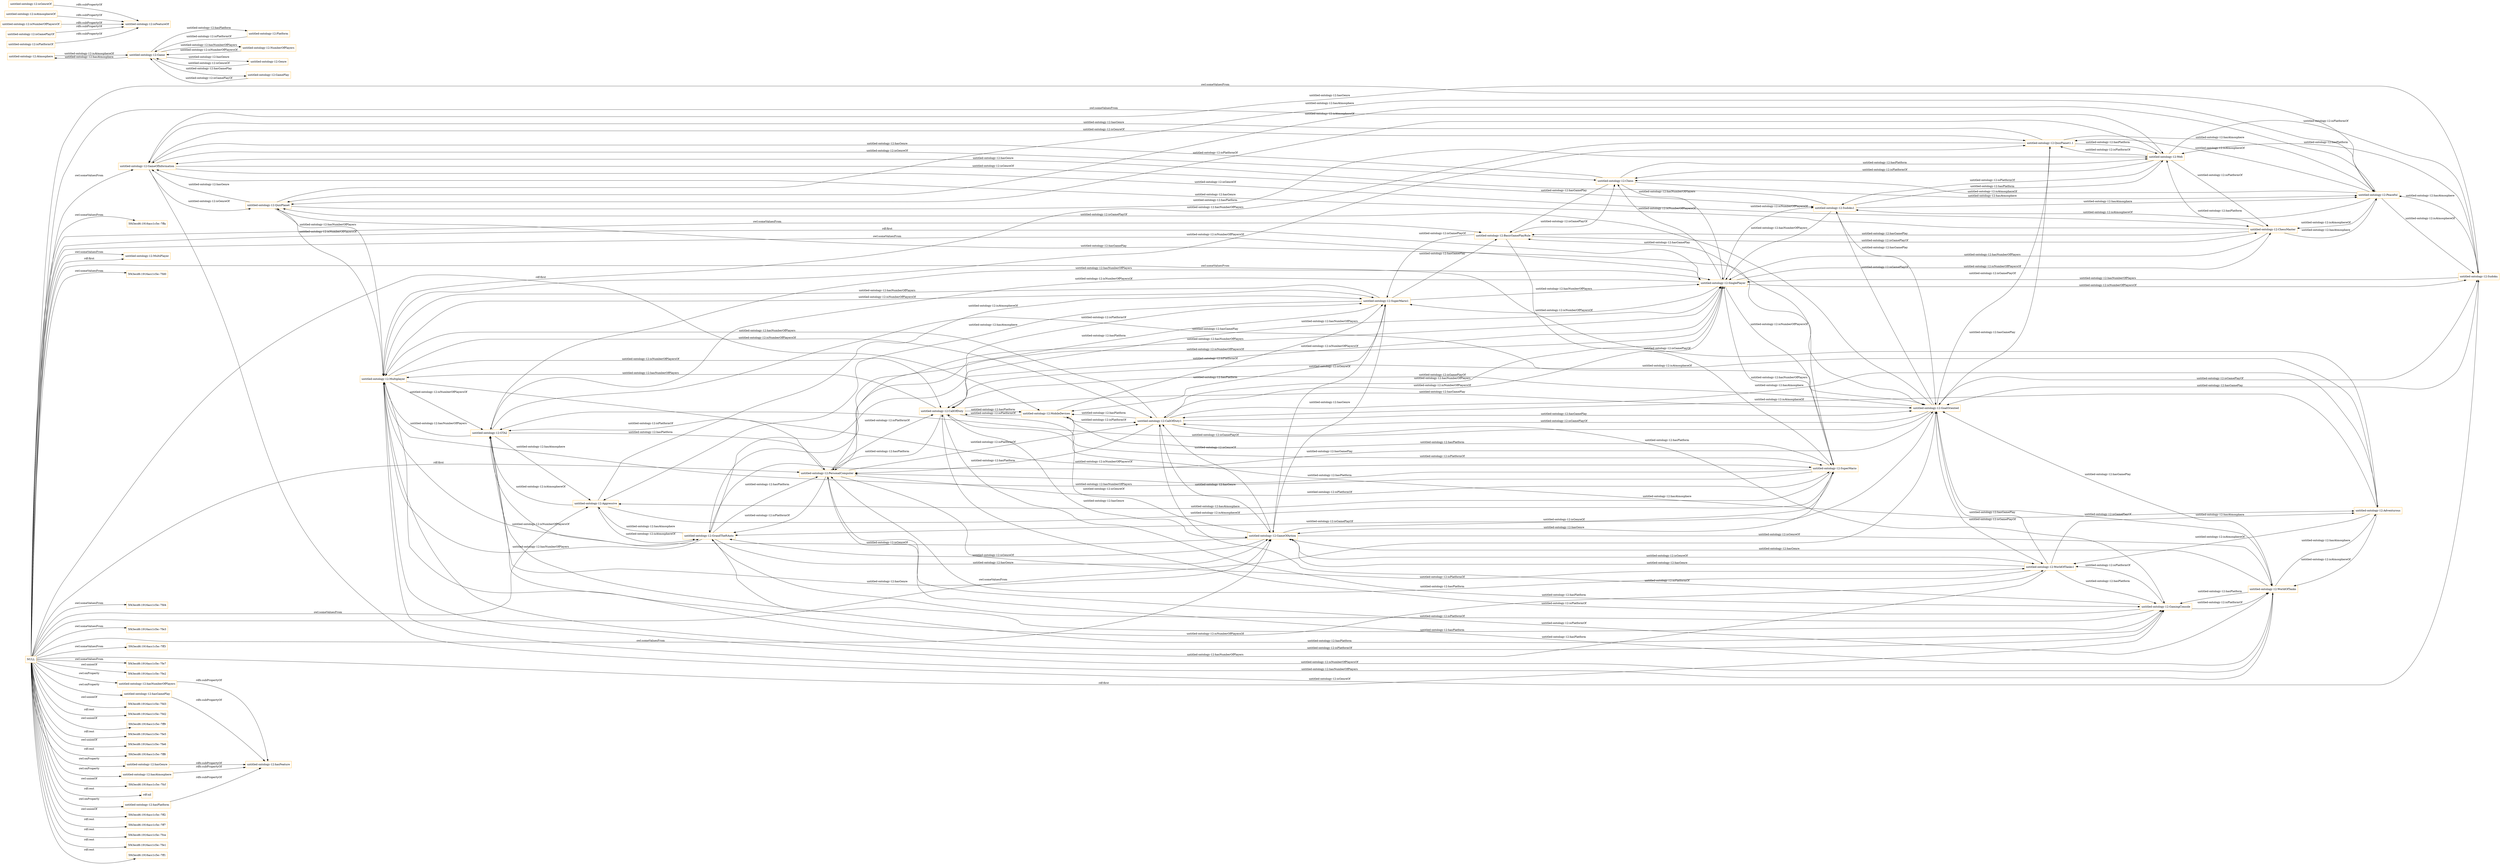 digraph ar2dtool_diagram { 
rankdir=LR;
size="1501"
node [shape = rectangle, color="orange"]; "untitled-ontology-12:GameOfInformation" "untitled-ontology-12:Peaceful" "untitled-ontology-12:Atmosphere" "untitled-ontology-12:BasicGamePlayRule" "5f43ecd6:1916acc1c5e:-7ffa" "untitled-ontology-12:Platform" "untitled-ontology-12:QuizPlanet" "untitled-ontology-12:Web" "untitled-ontology-12:NumberOfPlayers" "untitled-ontology-12:MobileDevices" "untitled-ontology-12:Genre" "untitled-ontology-12:Aggressive" "untitled-ontology-12:Game" "untitled-ontology-12:GamePlay" "untitled-ontology-12:MultiPlayer" "untitled-ontology-12:CallOfDuty" "untitled-ontology-12:Sudoku" "untitled-ontology-12:Chess" "untitled-ontology-12:GoalOriented" "5f43ecd6:1916acc1c5e:-7fd0" "untitled-ontology-12:GrandTheftAuto" "untitled-ontology-12:Adventurous" "untitled-ontology-12:GamingConsole" "5f43ecd6:1916acc1c5e:-7fd4" "untitled-ontology-12:SinglePlayer" "5f43ecd6:1916acc1c5e:-7fe3" "untitled-ontology-12:GameOfAction" "5f43ecd6:1916acc1c5e:-7ff3" "untitled-ontology-12:PersonalComputer" "untitled-ontology-12:WorldOfTanks" "untitled-ontology-12:SuperMario" "5f43ecd6:1916acc1c5e:-7fe7" ; /*classes style*/
	"NULL" -> "5f43ecd6:1916acc1c5e:-7fe2" [ label = "owl:unionOf" ];
	"NULL" -> "untitled-ontology-12:hasPlatform" [ label = "owl:onProperty" ];
	"NULL" -> "untitled-ontology-12:Adventurous" [ label = "owl:someValuesFrom" ];
	"NULL" -> "5f43ecd6:1916acc1c5e:-7ffa" [ label = "owl:someValuesFrom" ];
	"NULL" -> "untitled-ontology-12:Peaceful" [ label = "owl:someValuesFrom" ];
	"NULL" -> "untitled-ontology-12:MultiPlayer" [ label = "owl:someValuesFrom" ];
	"NULL" -> "untitled-ontology-12:Web" [ label = "owl:someValuesFrom" ];
	"NULL" -> "untitled-ontology-12:MultiPlayer" [ label = "rdf:first" ];
	"NULL" -> "untitled-ontology-12:hasNumberOfPlayers" [ label = "owl:onProperty" ];
	"NULL" -> "5f43ecd6:1916acc1c5e:-7fd3" [ label = "owl:unionOf" ];
	"NULL" -> "untitled-ontology-12:GameOfInformation" [ label = "owl:someValuesFrom" ];
	"NULL" -> "5f43ecd6:1916acc1c5e:-7fd2" [ label = "rdf:rest" ];
	"NULL" -> "5f43ecd6:1916acc1c5e:-7ff9" [ label = "owl:unionOf" ];
	"NULL" -> "5f43ecd6:1916acc1c5e:-7fe5" [ label = "rdf:rest" ];
	"NULL" -> "5f43ecd6:1916acc1c5e:-7fe6" [ label = "owl:unionOf" ];
	"NULL" -> "untitled-ontology-12:Aggressive" [ label = "owl:someValuesFrom" ];
	"NULL" -> "5f43ecd6:1916acc1c5e:-7ff8" [ label = "rdf:rest" ];
	"NULL" -> "untitled-ontology-12:MobileDevices" [ label = "rdf:first" ];
	"NULL" -> "untitled-ontology-12:BasicGamePlayRule" [ label = "owl:someValuesFrom" ];
	"NULL" -> "untitled-ontology-12:hasGamePlay" [ label = "owl:onProperty" ];
	"NULL" -> "untitled-ontology-12:hasGenre" [ label = "owl:onProperty" ];
	"NULL" -> "5f43ecd6:1916acc1c5e:-7fcf" [ label = "owl:unionOf" ];
	"NULL" -> "rdf:nil" [ label = "rdf:rest" ];
	"NULL" -> "untitled-ontology-12:SinglePlayer" [ label = "owl:someValuesFrom" ];
	"NULL" -> "untitled-ontology-12:GoalOriented" [ label = "owl:someValuesFrom" ];
	"NULL" -> "untitled-ontology-12:GameOfAction" [ label = "owl:someValuesFrom" ];
	"NULL" -> "untitled-ontology-12:hasAtmosphere" [ label = "owl:onProperty" ];
	"NULL" -> "5f43ecd6:1916acc1c5e:-7ff3" [ label = "owl:someValuesFrom" ];
	"NULL" -> "untitled-ontology-12:GamingConsole" [ label = "rdf:first" ];
	"NULL" -> "5f43ecd6:1916acc1c5e:-7fd0" [ label = "owl:someValuesFrom" ];
	"NULL" -> "5f43ecd6:1916acc1c5e:-7ff2" [ label = "owl:unionOf" ];
	"NULL" -> "5f43ecd6:1916acc1c5e:-7fe3" [ label = "owl:someValuesFrom" ];
	"NULL" -> "untitled-ontology-12:PersonalComputer" [ label = "rdf:first" ];
	"NULL" -> "5f43ecd6:1916acc1c5e:-7ff7" [ label = "rdf:rest" ];
	"NULL" -> "5f43ecd6:1916acc1c5e:-7fce" [ label = "rdf:rest" ];
	"NULL" -> "5f43ecd6:1916acc1c5e:-7fe1" [ label = "rdf:rest" ];
	"NULL" -> "5f43ecd6:1916acc1c5e:-7fd4" [ label = "owl:someValuesFrom" ];
	"NULL" -> "5f43ecd6:1916acc1c5e:-7ff1" [ label = "rdf:rest" ];
	"NULL" -> "untitled-ontology-12:SinglePlayer" [ label = "rdf:first" ];
	"NULL" -> "5f43ecd6:1916acc1c5e:-7fe7" [ label = "owl:someValuesFrom" ];
	"untitled-ontology-12:Multiplayer" -> "untitled-ontology-12:SuperMario" [ label = "untitled-ontology-12:isNumberOfPlayersOf" ];
	"untitled-ontology-12:Multiplayer" -> "untitled-ontology-12:WorldOfTanks1" [ label = "untitled-ontology-12:isNumberOfPlayersOf" ];
	"untitled-ontology-12:Multiplayer" -> "untitled-ontology-12:WorldOfTanks" [ label = "untitled-ontology-12:isNumberOfPlayersOf" ];
	"untitled-ontology-12:Multiplayer" -> "untitled-ontology-12:SuperMario1" [ label = "untitled-ontology-12:isNumberOfPlayersOf" ];
	"untitled-ontology-12:Multiplayer" -> "untitled-ontology-12:QuizPlanet1.1" [ label = "untitled-ontology-12:isNumberOfPlayersOf" ];
	"untitled-ontology-12:Multiplayer" -> "untitled-ontology-12:GrandTheftAuto" [ label = "untitled-ontology-12:isNumberOfPlayersOf" ];
	"untitled-ontology-12:Multiplayer" -> "untitled-ontology-12:CallOfDuty1" [ label = "untitled-ontology-12:isNumberOfPlayersOf" ];
	"untitled-ontology-12:Multiplayer" -> "untitled-ontology-12:GTA2" [ label = "untitled-ontology-12:isNumberOfPlayersOf" ];
	"untitled-ontology-12:Multiplayer" -> "untitled-ontology-12:QuizPlanet" [ label = "untitled-ontology-12:isNumberOfPlayersOf" ];
	"untitled-ontology-12:Multiplayer" -> "untitled-ontology-12:CallOfDuty" [ label = "untitled-ontology-12:isNumberOfPlayersOf" ];
	"untitled-ontology-12:Adventurous" -> "untitled-ontology-12:WorldOfTanks1" [ label = "untitled-ontology-12:isAtmosphereOf" ];
	"untitled-ontology-12:Adventurous" -> "untitled-ontology-12:WorldOfTanks" [ label = "untitled-ontology-12:isAtmosphereOf" ];
	"untitled-ontology-12:Adventurous" -> "untitled-ontology-12:CallOfDuty1" [ label = "untitled-ontology-12:isAtmosphereOf" ];
	"untitled-ontology-12:Adventurous" -> "untitled-ontology-12:CallOfDuty" [ label = "untitled-ontology-12:isAtmosphereOf" ];
	"untitled-ontology-12:GTA2" -> "untitled-ontology-12:Multiplayer" [ label = "untitled-ontology-12:hasNumberOfPlayers" ];
	"untitled-ontology-12:GTA2" -> "untitled-ontology-12:GoalOriented" [ label = "untitled-ontology-12:hasGamePlay" ];
	"untitled-ontology-12:GTA2" -> "untitled-ontology-12:Aggressive" [ label = "untitled-ontology-12:hasAtmosphere" ];
	"untitled-ontology-12:GTA2" -> "untitled-ontology-12:PersonalComputer" [ label = "untitled-ontology-12:hasPlatform" ];
	"untitled-ontology-12:GTA2" -> "untitled-ontology-12:SinglePlayer" [ label = "untitled-ontology-12:hasNumberOfPlayers" ];
	"untitled-ontology-12:GTA2" -> "untitled-ontology-12:GamingConsole" [ label = "untitled-ontology-12:hasPlatform" ];
	"untitled-ontology-12:GTA2" -> "untitled-ontology-12:GameOfAction" [ label = "untitled-ontology-12:hasGenre" ];
	"untitled-ontology-12:Peaceful" -> "untitled-ontology-12:ChessMaster" [ label = "untitled-ontology-12:isAtmosphereOf" ];
	"untitled-ontology-12:Peaceful" -> "untitled-ontology-12:QuizPlanet1.1" [ label = "untitled-ontology-12:isAtmosphereOf" ];
	"untitled-ontology-12:Peaceful" -> "untitled-ontology-12:Chess" [ label = "untitled-ontology-12:isAtmosphereOf" ];
	"untitled-ontology-12:Peaceful" -> "untitled-ontology-12:QuizPlanet" [ label = "untitled-ontology-12:isAtmosphereOf" ];
	"untitled-ontology-12:Peaceful" -> "untitled-ontology-12:Sudoku" [ label = "untitled-ontology-12:isAtmosphereOf" ];
	"untitled-ontology-12:Peaceful" -> "untitled-ontology-12:Sudoku1" [ label = "untitled-ontology-12:isAtmosphereOf" ];
	"untitled-ontology-12:GoalOriented" -> "untitled-ontology-12:QuizPlanet" [ label = "untitled-ontology-12:isGamePlayOf" ];
	"untitled-ontology-12:GoalOriented" -> "untitled-ontology-12:Sudoku" [ label = "untitled-ontology-12:isGamePlayOf" ];
	"untitled-ontology-12:GoalOriented" -> "untitled-ontology-12:Sudoku1" [ label = "untitled-ontology-12:isGamePlayOf" ];
	"untitled-ontology-12:GoalOriented" -> "untitled-ontology-12:CallOfDuty" [ label = "untitled-ontology-12:isGamePlayOf" ];
	"untitled-ontology-12:GoalOriented" -> "untitled-ontology-12:CallOfDuty1" [ label = "untitled-ontology-12:isGamePlayOf" ];
	"untitled-ontology-12:GoalOriented" -> "untitled-ontology-12:WorldOfTanks1" [ label = "untitled-ontology-12:isGamePlayOf" ];
	"untitled-ontology-12:GoalOriented" -> "untitled-ontology-12:QuizPlanet1.1" [ label = "untitled-ontology-12:isGamePlayOf" ];
	"untitled-ontology-12:GoalOriented" -> "untitled-ontology-12:GTA2" [ label = "untitled-ontology-12:isGamePlayOf" ];
	"untitled-ontology-12:GoalOriented" -> "untitled-ontology-12:GrandTheftAuto" [ label = "untitled-ontology-12:isGamePlayOf" ];
	"untitled-ontology-12:GoalOriented" -> "untitled-ontology-12:WorldOfTanks" [ label = "untitled-ontology-12:isGamePlayOf" ];
	"untitled-ontology-12:CallOfDuty1" -> "untitled-ontology-12:Adventurous" [ label = "untitled-ontology-12:hasAtmosphere" ];
	"untitled-ontology-12:CallOfDuty1" -> "untitled-ontology-12:SinglePlayer" [ label = "untitled-ontology-12:hasNumberOfPlayers" ];
	"untitled-ontology-12:CallOfDuty1" -> "untitled-ontology-12:GameOfAction" [ label = "untitled-ontology-12:hasGenre" ];
	"untitled-ontology-12:CallOfDuty1" -> "untitled-ontology-12:GoalOriented" [ label = "untitled-ontology-12:hasGamePlay" ];
	"untitled-ontology-12:CallOfDuty1" -> "untitled-ontology-12:GamingConsole" [ label = "untitled-ontology-12:hasPlatform" ];
	"untitled-ontology-12:CallOfDuty1" -> "untitled-ontology-12:PersonalComputer" [ label = "untitled-ontology-12:hasPlatform" ];
	"untitled-ontology-12:CallOfDuty1" -> "untitled-ontology-12:Multiplayer" [ label = "untitled-ontology-12:hasNumberOfPlayers" ];
	"untitled-ontology-12:CallOfDuty1" -> "untitled-ontology-12:MobileDevices" [ label = "untitled-ontology-12:hasPlatform" ];
	"untitled-ontology-12:SinglePlayer" -> "untitled-ontology-12:SuperMario" [ label = "untitled-ontology-12:isNumberOfPlayersOf" ];
	"untitled-ontology-12:SinglePlayer" -> "untitled-ontology-12:CallOfDuty" [ label = "untitled-ontology-12:isNumberOfPlayersOf" ];
	"untitled-ontology-12:SinglePlayer" -> "untitled-ontology-12:Chess" [ label = "untitled-ontology-12:isNumberOfPlayersOf" ];
	"untitled-ontology-12:SinglePlayer" -> "untitled-ontology-12:SuperMario1" [ label = "untitled-ontology-12:isNumberOfPlayersOf" ];
	"untitled-ontology-12:SinglePlayer" -> "untitled-ontology-12:CallOfDuty1" [ label = "untitled-ontology-12:isNumberOfPlayersOf" ];
	"untitled-ontology-12:SinglePlayer" -> "untitled-ontology-12:GTA2" [ label = "untitled-ontology-12:isNumberOfPlayersOf" ];
	"untitled-ontology-12:SinglePlayer" -> "untitled-ontology-12:GrandTheftAuto" [ label = "untitled-ontology-12:isNumberOfPlayersOf" ];
	"untitled-ontology-12:SinglePlayer" -> "untitled-ontology-12:Sudoku1" [ label = "untitled-ontology-12:isNumberOfPlayersOf" ];
	"untitled-ontology-12:SinglePlayer" -> "untitled-ontology-12:ChessMaster" [ label = "untitled-ontology-12:isNumberOfPlayersOf" ];
	"untitled-ontology-12:SinglePlayer" -> "untitled-ontology-12:Sudoku" [ label = "untitled-ontology-12:isNumberOfPlayersOf" ];
	"untitled-ontology-12:QuizPlanet1.1" -> "untitled-ontology-12:Web" [ label = "untitled-ontology-12:hasPlatform" ];
	"untitled-ontology-12:QuizPlanet1.1" -> "untitled-ontology-12:Peaceful" [ label = "untitled-ontology-12:hasAtmosphere" ];
	"untitled-ontology-12:QuizPlanet1.1" -> "untitled-ontology-12:Multiplayer" [ label = "untitled-ontology-12:hasNumberOfPlayers" ];
	"untitled-ontology-12:QuizPlanet1.1" -> "untitled-ontology-12:GoalOriented" [ label = "untitled-ontology-12:hasGamePlay" ];
	"untitled-ontology-12:QuizPlanet1.1" -> "untitled-ontology-12:GameOfInformation" [ label = "untitled-ontology-12:hasGenre" ];
	"untitled-ontology-12:Aggressive" -> "untitled-ontology-12:SuperMario1" [ label = "untitled-ontology-12:isAtmosphereOf" ];
	"untitled-ontology-12:Aggressive" -> "untitled-ontology-12:SuperMario" [ label = "untitled-ontology-12:isAtmosphereOf" ];
	"untitled-ontology-12:Aggressive" -> "untitled-ontology-12:GrandTheftAuto" [ label = "untitled-ontology-12:isAtmosphereOf" ];
	"untitled-ontology-12:Aggressive" -> "untitled-ontology-12:GTA2" [ label = "untitled-ontology-12:isAtmosphereOf" ];
	"untitled-ontology-12:isGenreOf" -> "untitled-ontology-12:isFeatureOf" [ label = "rdfs:subPropertyOf" ];
	"untitled-ontology-12:Chess" -> "untitled-ontology-12:SinglePlayer" [ label = "untitled-ontology-12:hasNumberOfPlayers" ];
	"untitled-ontology-12:Chess" -> "untitled-ontology-12:Web" [ label = "untitled-ontology-12:hasPlatform" ];
	"untitled-ontology-12:Chess" -> "untitled-ontology-12:BasicGamePlayRule" [ label = "untitled-ontology-12:hasGamePlay" ];
	"untitled-ontology-12:Chess" -> "untitled-ontology-12:GameOfInformation" [ label = "untitled-ontology-12:hasGenre" ];
	"untitled-ontology-12:Chess" -> "untitled-ontology-12:Peaceful" [ label = "untitled-ontology-12:hasAtmosphere" ];
	"untitled-ontology-12:SuperMario1" -> "untitled-ontology-12:BasicGamePlayRule" [ label = "untitled-ontology-12:hasGamePlay" ];
	"untitled-ontology-12:SuperMario1" -> "untitled-ontology-12:Multiplayer" [ label = "untitled-ontology-12:hasNumberOfPlayers" ];
	"untitled-ontology-12:SuperMario1" -> "untitled-ontology-12:SinglePlayer" [ label = "untitled-ontology-12:hasNumberOfPlayers" ];
	"untitled-ontology-12:SuperMario1" -> "untitled-ontology-12:PersonalComputer" [ label = "untitled-ontology-12:hasPlatform" ];
	"untitled-ontology-12:SuperMario1" -> "untitled-ontology-12:Aggressive" [ label = "untitled-ontology-12:hasAtmosphere" ];
	"untitled-ontology-12:SuperMario1" -> "untitled-ontology-12:MobileDevices" [ label = "untitled-ontology-12:hasPlatform" ];
	"untitled-ontology-12:SuperMario1" -> "untitled-ontology-12:GameOfAction" [ label = "untitled-ontology-12:hasGenre" ];
	"untitled-ontology-12:QuizPlanet" -> "untitled-ontology-12:Multiplayer" [ label = "untitled-ontology-12:hasNumberOfPlayers" ];
	"untitled-ontology-12:QuizPlanet" -> "untitled-ontology-12:Web" [ label = "untitled-ontology-12:hasPlatform" ];
	"untitled-ontology-12:QuizPlanet" -> "untitled-ontology-12:GoalOriented" [ label = "untitled-ontology-12:hasGamePlay" ];
	"untitled-ontology-12:QuizPlanet" -> "untitled-ontology-12:GameOfInformation" [ label = "untitled-ontology-12:hasGenre" ];
	"untitled-ontology-12:QuizPlanet" -> "untitled-ontology-12:Peaceful" [ label = "untitled-ontology-12:hasAtmosphere" ];
	"untitled-ontology-12:hasPlatform" -> "untitled-ontology-12:hasFeature" [ label = "rdfs:subPropertyOf" ];
	"untitled-ontology-12:SuperMario" -> "untitled-ontology-12:GameOfAction" [ label = "untitled-ontology-12:hasGenre" ];
	"untitled-ontology-12:SuperMario" -> "untitled-ontology-12:BasicGamePlayRule" [ label = "untitled-ontology-12:hasGamePlay" ];
	"untitled-ontology-12:SuperMario" -> "untitled-ontology-12:SinglePlayer" [ label = "untitled-ontology-12:hasNumberOfPlayers" ];
	"untitled-ontology-12:SuperMario" -> "untitled-ontology-12:Multiplayer" [ label = "untitled-ontology-12:hasNumberOfPlayers" ];
	"untitled-ontology-12:SuperMario" -> "untitled-ontology-12:MobileDevices" [ label = "untitled-ontology-12:hasPlatform" ];
	"untitled-ontology-12:SuperMario" -> "untitled-ontology-12:PersonalComputer" [ label = "untitled-ontology-12:hasPlatform" ];
	"untitled-ontology-12:SuperMario" -> "untitled-ontology-12:Aggressive" [ label = "untitled-ontology-12:hasAtmosphere" ];
	"untitled-ontology-12:Sudoku1" -> "untitled-ontology-12:Web" [ label = "untitled-ontology-12:hasPlatform" ];
	"untitled-ontology-12:Sudoku1" -> "untitled-ontology-12:SinglePlayer" [ label = "untitled-ontology-12:hasNumberOfPlayers" ];
	"untitled-ontology-12:Sudoku1" -> "untitled-ontology-12:Peaceful" [ label = "untitled-ontology-12:hasAtmosphere" ];
	"untitled-ontology-12:Sudoku1" -> "untitled-ontology-12:GoalOriented" [ label = "untitled-ontology-12:hasGamePlay" ];
	"untitled-ontology-12:Sudoku1" -> "untitled-ontology-12:GameOfInformation" [ label = "untitled-ontology-12:hasGenre" ];
	"untitled-ontology-12:MobileDevices" -> "untitled-ontology-12:SuperMario1" [ label = "untitled-ontology-12:isPlatformOf" ];
	"untitled-ontology-12:MobileDevices" -> "untitled-ontology-12:SuperMario" [ label = "untitled-ontology-12:isPlatformOf" ];
	"untitled-ontology-12:MobileDevices" -> "untitled-ontology-12:CallOfDuty1" [ label = "untitled-ontology-12:isPlatformOf" ];
	"untitled-ontology-12:MobileDevices" -> "untitled-ontology-12:CallOfDuty" [ label = "untitled-ontology-12:isPlatformOf" ];
	"untitled-ontology-12:GameOfAction" -> "untitled-ontology-12:GTA2" [ label = "untitled-ontology-12:isGenreOf" ];
	"untitled-ontology-12:GameOfAction" -> "untitled-ontology-12:CallOfDuty" [ label = "untitled-ontology-12:isGenreOf" ];
	"untitled-ontology-12:GameOfAction" -> "untitled-ontology-12:SuperMario1" [ label = "untitled-ontology-12:isGenreOf" ];
	"untitled-ontology-12:GameOfAction" -> "untitled-ontology-12:CallOfDuty1" [ label = "untitled-ontology-12:isGenreOf" ];
	"untitled-ontology-12:GameOfAction" -> "untitled-ontology-12:WorldOfTanks" [ label = "untitled-ontology-12:isGenreOf" ];
	"untitled-ontology-12:GameOfAction" -> "untitled-ontology-12:SuperMario" [ label = "untitled-ontology-12:isGenreOf" ];
	"untitled-ontology-12:GameOfAction" -> "untitled-ontology-12:WorldOfTanks1" [ label = "untitled-ontology-12:isGenreOf" ];
	"untitled-ontology-12:GameOfAction" -> "untitled-ontology-12:GrandTheftAuto" [ label = "untitled-ontology-12:isGenreOf" ];
	"untitled-ontology-12:isAtmosphereOf" -> "untitled-ontology-12:isFeatureOf" [ label = "rdfs:subPropertyOf" ];
	"untitled-ontology-12:ChessMaster" -> "untitled-ontology-12:Web" [ label = "untitled-ontology-12:hasPlatform" ];
	"untitled-ontology-12:ChessMaster" -> "untitled-ontology-12:SinglePlayer" [ label = "untitled-ontology-12:hasNumberOfPlayers" ];
	"untitled-ontology-12:ChessMaster" -> "untitled-ontology-12:Peaceful" [ label = "untitled-ontology-12:hasAtmosphere" ];
	"untitled-ontology-12:ChessMaster" -> "untitled-ontology-12:GameOfInformation" [ label = "untitled-ontology-12:hasGenre" ];
	"untitled-ontology-12:ChessMaster" -> "untitled-ontology-12:BasicGamePlayRule" [ label = "untitled-ontology-12:hasGamePlay" ];
	"untitled-ontology-12:CallOfDuty" -> "untitled-ontology-12:GamingConsole" [ label = "untitled-ontology-12:hasPlatform" ];
	"untitled-ontology-12:CallOfDuty" -> "untitled-ontology-12:SinglePlayer" [ label = "untitled-ontology-12:hasNumberOfPlayers" ];
	"untitled-ontology-12:CallOfDuty" -> "untitled-ontology-12:Multiplayer" [ label = "untitled-ontology-12:hasNumberOfPlayers" ];
	"untitled-ontology-12:CallOfDuty" -> "untitled-ontology-12:Adventurous" [ label = "untitled-ontology-12:hasAtmosphere" ];
	"untitled-ontology-12:CallOfDuty" -> "untitled-ontology-12:PersonalComputer" [ label = "untitled-ontology-12:hasPlatform" ];
	"untitled-ontology-12:CallOfDuty" -> "untitled-ontology-12:GameOfAction" [ label = "untitled-ontology-12:hasGenre" ];
	"untitled-ontology-12:CallOfDuty" -> "untitled-ontology-12:GoalOriented" [ label = "untitled-ontology-12:hasGamePlay" ];
	"untitled-ontology-12:CallOfDuty" -> "untitled-ontology-12:MobileDevices" [ label = "untitled-ontology-12:hasPlatform" ];
	"untitled-ontology-12:hasNumberOfPlayers" -> "untitled-ontology-12:hasFeature" [ label = "rdfs:subPropertyOf" ];
	"untitled-ontology-12:Sudoku" -> "untitled-ontology-12:Web" [ label = "untitled-ontology-12:hasPlatform" ];
	"untitled-ontology-12:Sudoku" -> "untitled-ontology-12:GoalOriented" [ label = "untitled-ontology-12:hasGamePlay" ];
	"untitled-ontology-12:Sudoku" -> "untitled-ontology-12:SinglePlayer" [ label = "untitled-ontology-12:hasNumberOfPlayers" ];
	"untitled-ontology-12:Sudoku" -> "untitled-ontology-12:Peaceful" [ label = "untitled-ontology-12:hasAtmosphere" ];
	"untitled-ontology-12:Sudoku" -> "untitled-ontology-12:GameOfInformation" [ label = "untitled-ontology-12:hasGenre" ];
	"untitled-ontology-12:hasGenre" -> "untitled-ontology-12:hasFeature" [ label = "rdfs:subPropertyOf" ];
	"untitled-ontology-12:WorldOfTanks" -> "untitled-ontology-12:Multiplayer" [ label = "untitled-ontology-12:hasNumberOfPlayers" ];
	"untitled-ontology-12:WorldOfTanks" -> "untitled-ontology-12:GoalOriented" [ label = "untitled-ontology-12:hasGamePlay" ];
	"untitled-ontology-12:WorldOfTanks" -> "untitled-ontology-12:PersonalComputer" [ label = "untitled-ontology-12:hasPlatform" ];
	"untitled-ontology-12:WorldOfTanks" -> "untitled-ontology-12:Adventurous" [ label = "untitled-ontology-12:hasAtmosphere" ];
	"untitled-ontology-12:WorldOfTanks" -> "untitled-ontology-12:GameOfAction" [ label = "untitled-ontology-12:hasGenre" ];
	"untitled-ontology-12:WorldOfTanks" -> "untitled-ontology-12:GamingConsole" [ label = "untitled-ontology-12:hasPlatform" ];
	"untitled-ontology-12:GrandTheftAuto" -> "untitled-ontology-12:GameOfAction" [ label = "untitled-ontology-12:hasGenre" ];
	"untitled-ontology-12:GrandTheftAuto" -> "untitled-ontology-12:GoalOriented" [ label = "untitled-ontology-12:hasGamePlay" ];
	"untitled-ontology-12:GrandTheftAuto" -> "untitled-ontology-12:GamingConsole" [ label = "untitled-ontology-12:hasPlatform" ];
	"untitled-ontology-12:GrandTheftAuto" -> "untitled-ontology-12:Multiplayer" [ label = "untitled-ontology-12:hasNumberOfPlayers" ];
	"untitled-ontology-12:GrandTheftAuto" -> "untitled-ontology-12:PersonalComputer" [ label = "untitled-ontology-12:hasPlatform" ];
	"untitled-ontology-12:GrandTheftAuto" -> "untitled-ontology-12:SinglePlayer" [ label = "untitled-ontology-12:hasNumberOfPlayers" ];
	"untitled-ontology-12:GrandTheftAuto" -> "untitled-ontology-12:Aggressive" [ label = "untitled-ontology-12:hasAtmosphere" ];
	"untitled-ontology-12:hasAtmosphere" -> "untitled-ontology-12:hasFeature" [ label = "rdfs:subPropertyOf" ];
	"untitled-ontology-12:isNumberOfPlayersOf" -> "untitled-ontology-12:isFeatureOf" [ label = "rdfs:subPropertyOf" ];
	"untitled-ontology-12:Web" -> "untitled-ontology-12:ChessMaster" [ label = "untitled-ontology-12:isPlatformOf" ];
	"untitled-ontology-12:Web" -> "untitled-ontology-12:Sudoku1" [ label = "untitled-ontology-12:isPlatformOf" ];
	"untitled-ontology-12:Web" -> "untitled-ontology-12:Sudoku" [ label = "untitled-ontology-12:isPlatformOf" ];
	"untitled-ontology-12:Web" -> "untitled-ontology-12:QuizPlanet" [ label = "untitled-ontology-12:isPlatformOf" ];
	"untitled-ontology-12:Web" -> "untitled-ontology-12:Chess" [ label = "untitled-ontology-12:isPlatformOf" ];
	"untitled-ontology-12:Web" -> "untitled-ontology-12:QuizPlanet1.1" [ label = "untitled-ontology-12:isPlatformOf" ];
	"untitled-ontology-12:isGamePlayOf" -> "untitled-ontology-12:isFeatureOf" [ label = "rdfs:subPropertyOf" ];
	"untitled-ontology-12:PersonalComputer" -> "untitled-ontology-12:WorldOfTanks" [ label = "untitled-ontology-12:isPlatformOf" ];
	"untitled-ontology-12:PersonalComputer" -> "untitled-ontology-12:GTA2" [ label = "untitled-ontology-12:isPlatformOf" ];
	"untitled-ontology-12:PersonalComputer" -> "untitled-ontology-12:GrandTheftAuto" [ label = "untitled-ontology-12:isPlatformOf" ];
	"untitled-ontology-12:PersonalComputer" -> "untitled-ontology-12:CallOfDuty1" [ label = "untitled-ontology-12:isPlatformOf" ];
	"untitled-ontology-12:PersonalComputer" -> "untitled-ontology-12:WorldOfTanks1" [ label = "untitled-ontology-12:isPlatformOf" ];
	"untitled-ontology-12:PersonalComputer" -> "untitled-ontology-12:SuperMario1" [ label = "untitled-ontology-12:isPlatformOf" ];
	"untitled-ontology-12:PersonalComputer" -> "untitled-ontology-12:CallOfDuty" [ label = "untitled-ontology-12:isPlatformOf" ];
	"untitled-ontology-12:PersonalComputer" -> "untitled-ontology-12:SuperMario" [ label = "untitled-ontology-12:isPlatformOf" ];
	"untitled-ontology-12:GamingConsole" -> "untitled-ontology-12:GTA2" [ label = "untitled-ontology-12:isPlatformOf" ];
	"untitled-ontology-12:GamingConsole" -> "untitled-ontology-12:CallOfDuty1" [ label = "untitled-ontology-12:isPlatformOf" ];
	"untitled-ontology-12:GamingConsole" -> "untitled-ontology-12:GrandTheftAuto" [ label = "untitled-ontology-12:isPlatformOf" ];
	"untitled-ontology-12:GamingConsole" -> "untitled-ontology-12:CallOfDuty" [ label = "untitled-ontology-12:isPlatformOf" ];
	"untitled-ontology-12:GamingConsole" -> "untitled-ontology-12:WorldOfTanks1" [ label = "untitled-ontology-12:isPlatformOf" ];
	"untitled-ontology-12:GamingConsole" -> "untitled-ontology-12:WorldOfTanks" [ label = "untitled-ontology-12:isPlatformOf" ];
	"untitled-ontology-12:isPlatformOf" -> "untitled-ontology-12:isFeatureOf" [ label = "rdfs:subPropertyOf" ];
	"untitled-ontology-12:GameOfInformation" -> "untitled-ontology-12:Sudoku1" [ label = "untitled-ontology-12:isGenreOf" ];
	"untitled-ontology-12:GameOfInformation" -> "untitled-ontology-12:Chess" [ label = "untitled-ontology-12:isGenreOf" ];
	"untitled-ontology-12:GameOfInformation" -> "untitled-ontology-12:ChessMaster" [ label = "untitled-ontology-12:isGenreOf" ];
	"untitled-ontology-12:GameOfInformation" -> "untitled-ontology-12:Sudoku" [ label = "untitled-ontology-12:isGenreOf" ];
	"untitled-ontology-12:GameOfInformation" -> "untitled-ontology-12:QuizPlanet" [ label = "untitled-ontology-12:isGenreOf" ];
	"untitled-ontology-12:GameOfInformation" -> "untitled-ontology-12:QuizPlanet1.1" [ label = "untitled-ontology-12:isGenreOf" ];
	"untitled-ontology-12:WorldOfTanks1" -> "untitled-ontology-12:PersonalComputer" [ label = "untitled-ontology-12:hasPlatform" ];
	"untitled-ontology-12:WorldOfTanks1" -> "untitled-ontology-12:GameOfAction" [ label = "untitled-ontology-12:hasGenre" ];
	"untitled-ontology-12:WorldOfTanks1" -> "untitled-ontology-12:GoalOriented" [ label = "untitled-ontology-12:hasGamePlay" ];
	"untitled-ontology-12:WorldOfTanks1" -> "untitled-ontology-12:GamingConsole" [ label = "untitled-ontology-12:hasPlatform" ];
	"untitled-ontology-12:WorldOfTanks1" -> "untitled-ontology-12:Multiplayer" [ label = "untitled-ontology-12:hasNumberOfPlayers" ];
	"untitled-ontology-12:WorldOfTanks1" -> "untitled-ontology-12:Adventurous" [ label = "untitled-ontology-12:hasAtmosphere" ];
	"untitled-ontology-12:hasGamePlay" -> "untitled-ontology-12:hasFeature" [ label = "rdfs:subPropertyOf" ];
	"untitled-ontology-12:BasicGamePlayRule" -> "untitled-ontology-12:SuperMario1" [ label = "untitled-ontology-12:isGamePlayOf" ];
	"untitled-ontology-12:BasicGamePlayRule" -> "untitled-ontology-12:SuperMario" [ label = "untitled-ontology-12:isGamePlayOf" ];
	"untitled-ontology-12:BasicGamePlayRule" -> "untitled-ontology-12:ChessMaster" [ label = "untitled-ontology-12:isGamePlayOf" ];
	"untitled-ontology-12:BasicGamePlayRule" -> "untitled-ontology-12:Chess" [ label = "untitled-ontology-12:isGamePlayOf" ];
	"untitled-ontology-12:NumberOfPlayers" -> "untitled-ontology-12:Game" [ label = "untitled-ontology-12:isNumberOfPlayersOf" ];
	"untitled-ontology-12:Game" -> "untitled-ontology-12:GamePlay" [ label = "untitled-ontology-12:hasGamePlay" ];
	"untitled-ontology-12:Game" -> "untitled-ontology-12:Genre" [ label = "untitled-ontology-12:hasGenre" ];
	"untitled-ontology-12:Game" -> "untitled-ontology-12:NumberOfPlayers" [ label = "untitled-ontology-12:hasNumberOfPlayers" ];
	"untitled-ontology-12:Game" -> "untitled-ontology-12:Platform" [ label = "untitled-ontology-12:hasPlatform" ];
	"untitled-ontology-12:Game" -> "untitled-ontology-12:Atmosphere" [ label = "untitled-ontology-12:hasAtmosphere" ];
	"untitled-ontology-12:Genre" -> "untitled-ontology-12:Game" [ label = "untitled-ontology-12:isGenreOf" ];
	"untitled-ontology-12:Atmosphere" -> "untitled-ontology-12:Game" [ label = "untitled-ontology-12:isAtmosphereOf" ];
	"untitled-ontology-12:Platform" -> "untitled-ontology-12:Game" [ label = "untitled-ontology-12:isPlatformOf" ];
	"untitled-ontology-12:GamePlay" -> "untitled-ontology-12:Game" [ label = "untitled-ontology-12:isGamePlayOf" ];

}
